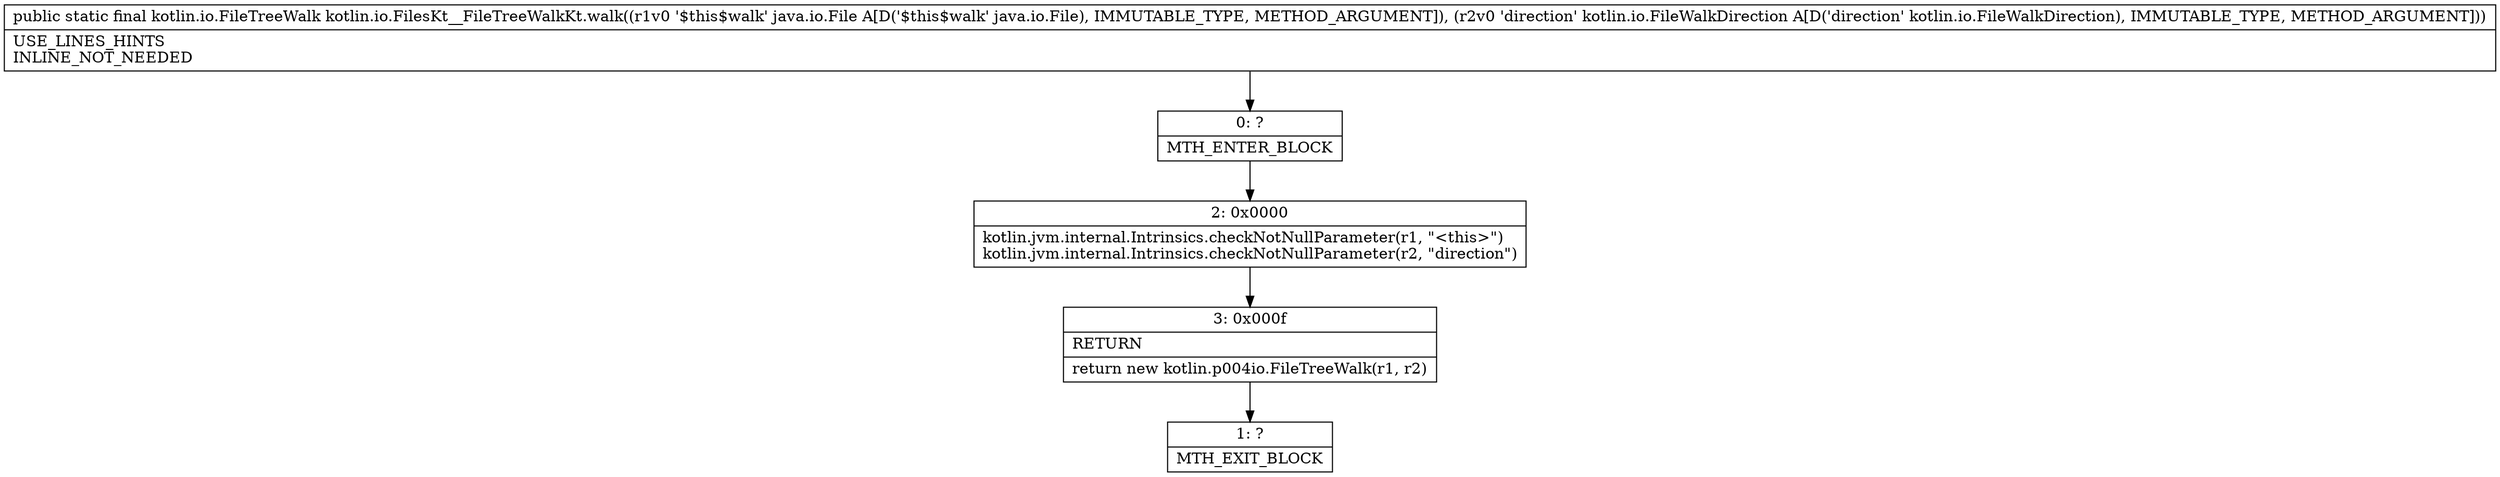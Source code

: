 digraph "CFG forkotlin.io.FilesKt__FileTreeWalkKt.walk(Ljava\/io\/File;Lkotlin\/io\/FileWalkDirection;)Lkotlin\/io\/FileTreeWalk;" {
Node_0 [shape=record,label="{0\:\ ?|MTH_ENTER_BLOCK\l}"];
Node_2 [shape=record,label="{2\:\ 0x0000|kotlin.jvm.internal.Intrinsics.checkNotNullParameter(r1, \"\<this\>\")\lkotlin.jvm.internal.Intrinsics.checkNotNullParameter(r2, \"direction\")\l}"];
Node_3 [shape=record,label="{3\:\ 0x000f|RETURN\l|return new kotlin.p004io.FileTreeWalk(r1, r2)\l}"];
Node_1 [shape=record,label="{1\:\ ?|MTH_EXIT_BLOCK\l}"];
MethodNode[shape=record,label="{public static final kotlin.io.FileTreeWalk kotlin.io.FilesKt__FileTreeWalkKt.walk((r1v0 '$this$walk' java.io.File A[D('$this$walk' java.io.File), IMMUTABLE_TYPE, METHOD_ARGUMENT]), (r2v0 'direction' kotlin.io.FileWalkDirection A[D('direction' kotlin.io.FileWalkDirection), IMMUTABLE_TYPE, METHOD_ARGUMENT]))  | USE_LINES_HINTS\lINLINE_NOT_NEEDED\l}"];
MethodNode -> Node_0;Node_0 -> Node_2;
Node_2 -> Node_3;
Node_3 -> Node_1;
}

